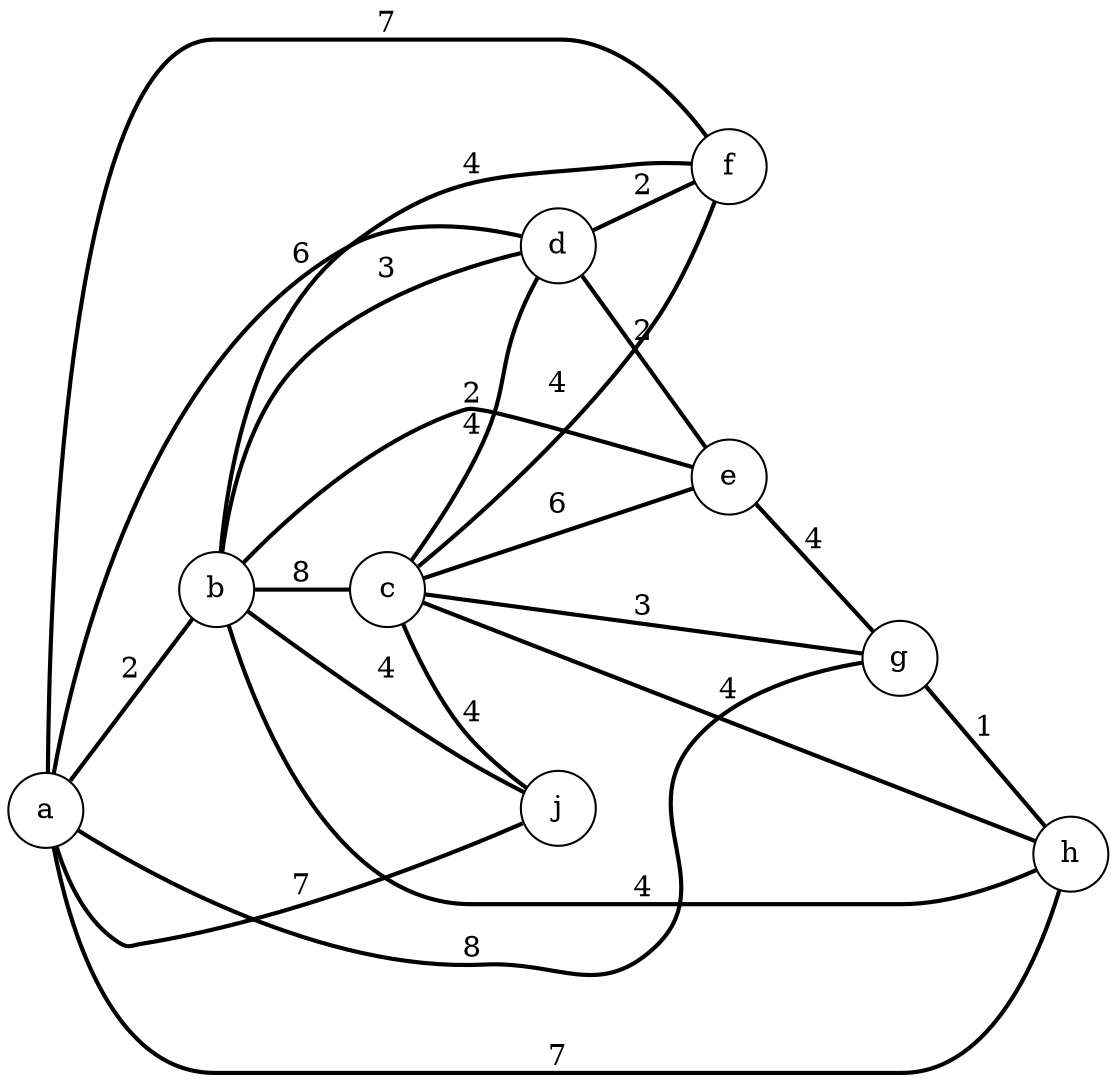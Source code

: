 digraph g {
	rankdir = LR;	node[shape=circle style=filled];
	a[name="a", fillcolor="white"];
	b[name="b", fillcolor="white"];
	d[name="d", fillcolor="white"];
	f[name="f", fillcolor="white"];
	g[name="g", fillcolor="white"];
	h[name="h", fillcolor="white"];
	j[name="j", fillcolor="white"];
	e[name="e", fillcolor="white"];
	c[name="c", fillcolor="white"];

	edge[dir = none];
	a -> b[penwidth=2, color="black", label="2"];
	a -> d[penwidth=2, color="black", label="6"];
	a -> f[penwidth=2, color="black", label="7"];
	a -> g[penwidth=2, color="black", label="8"];
	a -> h[penwidth=2, color="black", label="7"];
	a -> j[penwidth=2, color="black", label="7"];
	b -> d[penwidth=2, color="black", label="3"];
	b -> e[penwidth=2, color="black", label="2"];
	b -> f[penwidth=2, color="black", label="4"];
	b -> h[penwidth=2, color="black", label="4"];
	b -> j[penwidth=2, color="black", label="4"];
	b -> c[penwidth=2, color="black", label="8"];
	d -> e[penwidth=2, color="black", label="2"];
	d -> f[penwidth=2, color="black", label="2"];
	g -> h[penwidth=2, color="black", label="1"];
	e -> g[penwidth=2, color="black", label="4"];
	c -> d[penwidth=2, color="black", label="4"];
	c -> f[penwidth=2, color="black", label="4"];
	c -> g[penwidth=2, color="black", label="3"];
	c -> h[penwidth=2, color="black", label="4"];
	c -> j[penwidth=2, color="black", label="4"];
	c -> e[penwidth=2, color="black", label="6"];
}
